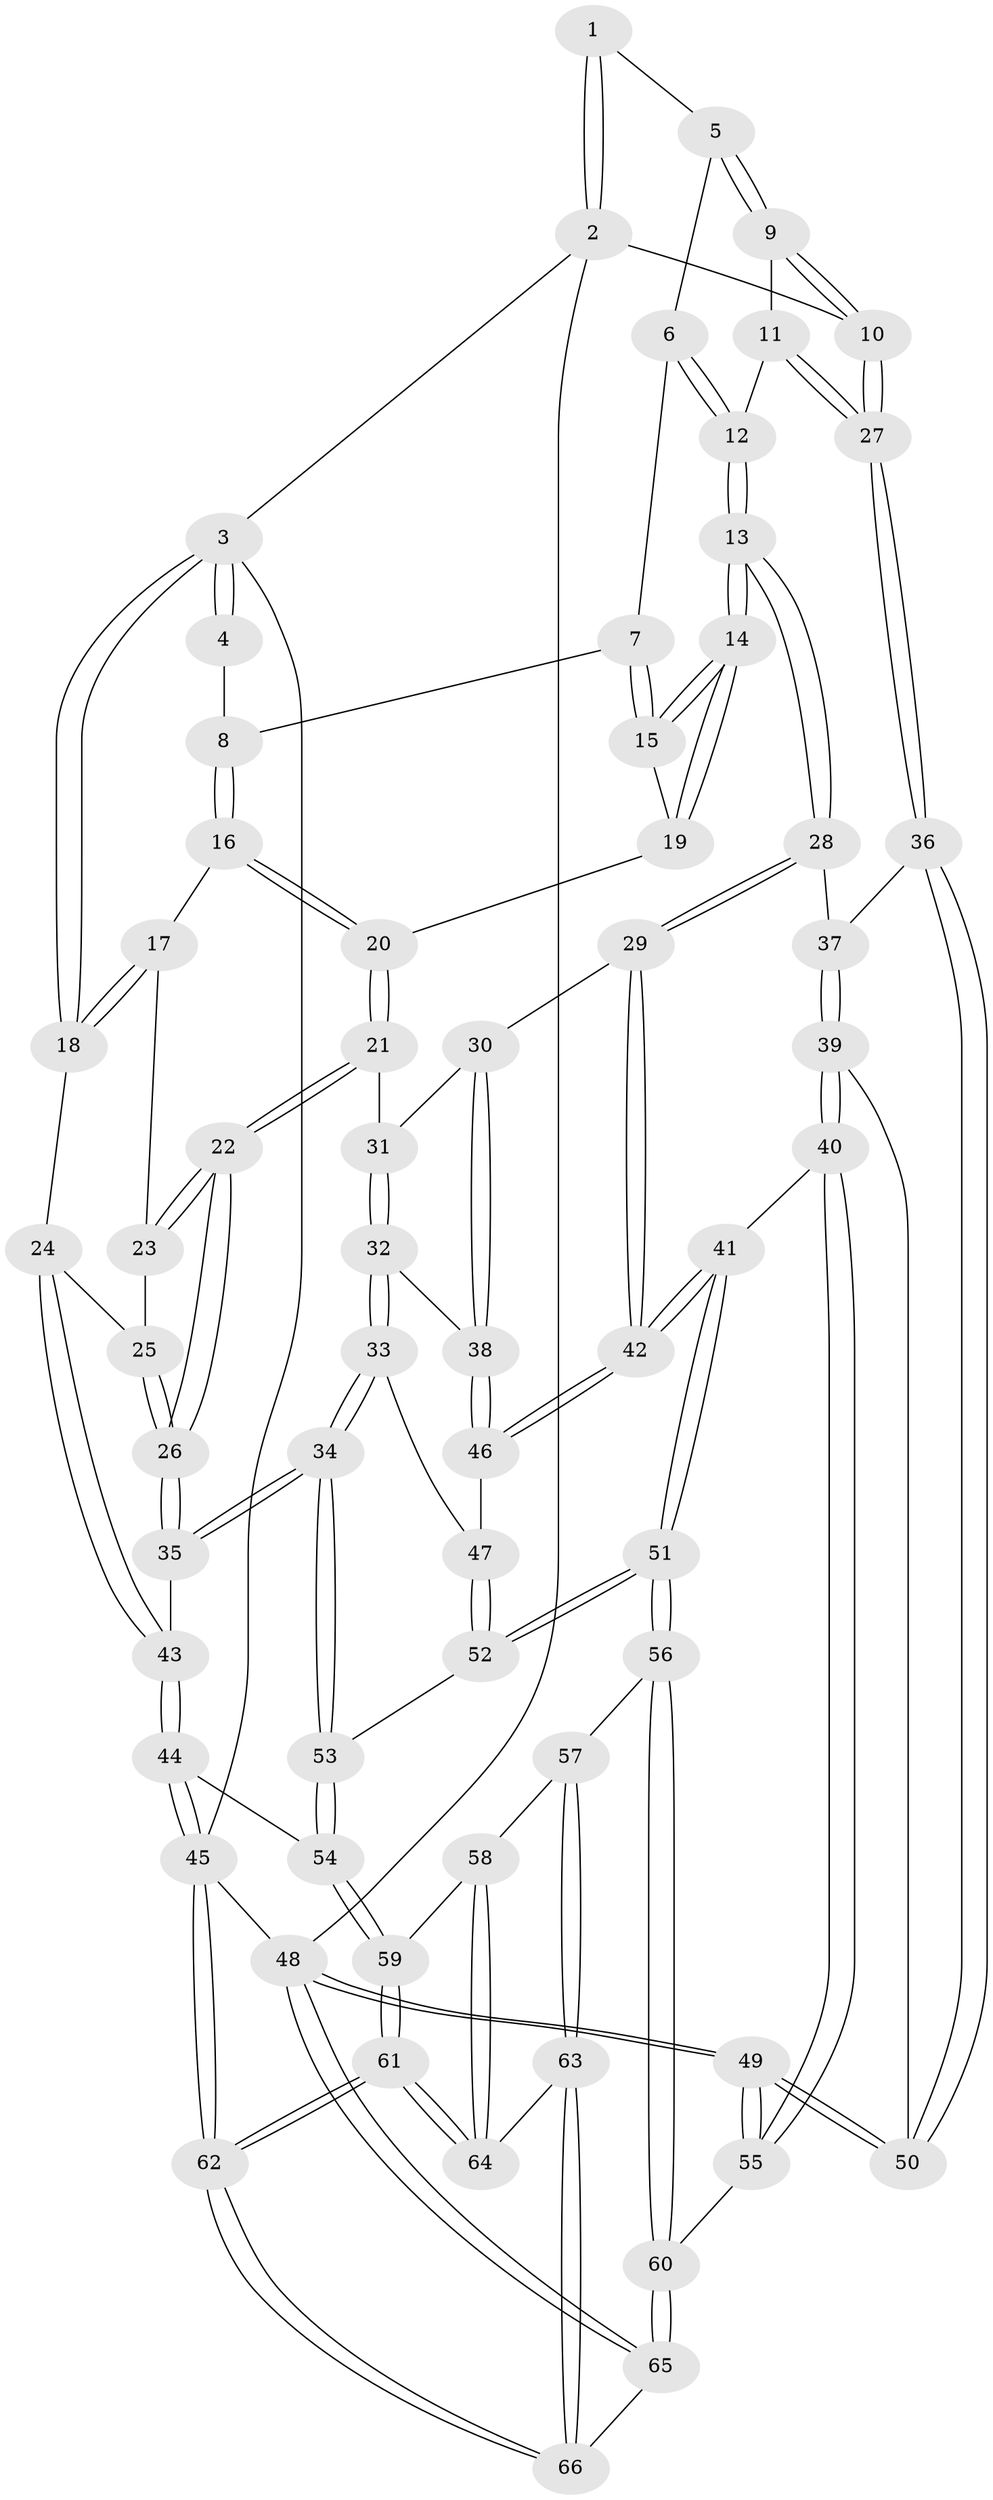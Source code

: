 // Generated by graph-tools (version 1.1) at 2025/27/03/09/25 03:27:12]
// undirected, 66 vertices, 162 edges
graph export_dot {
graph [start="1"]
  node [color=gray90,style=filled];
  1 [pos="+0.5720514026338975+0"];
  2 [pos="+1+0"];
  3 [pos="+0+0"];
  4 [pos="+0.5541565004166525+0"];
  5 [pos="+0.886864496571588+0.07781820558997259"];
  6 [pos="+0.8511410550658746+0.0955703950151629"];
  7 [pos="+0.6644480013997335+0.08989975995970381"];
  8 [pos="+0.5855205136819568+0.035467790326284165"];
  9 [pos="+0.9965284452701098+0.02722565935451214"];
  10 [pos="+1+0"];
  11 [pos="+0.905835736093656+0.29293655059511475"];
  12 [pos="+0.8332651152142998+0.3194966948153443"];
  13 [pos="+0.8179983494699132+0.33234250481909483"];
  14 [pos="+0.7872876183575773+0.31606450369496053"];
  15 [pos="+0.688806892282733+0.15030742482718912"];
  16 [pos="+0.5233811981503157+0.12501266298128502"];
  17 [pos="+0.47566837973609827+0.1562858506324681"];
  18 [pos="+0+0.09008443774945997"];
  19 [pos="+0.6194023852722501+0.33451912934773975"];
  20 [pos="+0.602339258478606+0.33983742311143905"];
  21 [pos="+0.5974986022703362+0.34714228982094136"];
  22 [pos="+0.44331491629792036+0.381008996619255"];
  23 [pos="+0.46065658427852496+0.19173260953552682"];
  24 [pos="+0.008517030534544702+0.17539843136744426"];
  25 [pos="+0.3271288918586761+0.2734422846146781"];
  26 [pos="+0.42409991772491973+0.4012989178610019"];
  27 [pos="+1+0.3256842478988137"];
  28 [pos="+0.8188483500162792+0.34584570704230044"];
  29 [pos="+0.7812984457681702+0.4320136253096375"];
  30 [pos="+0.6961386095210127+0.43841097498579706"];
  31 [pos="+0.6004715369626953+0.35851342039292433"];
  32 [pos="+0.6015055437561858+0.43027916880014394"];
  33 [pos="+0.4624450977894089+0.5054301947680779"];
  34 [pos="+0.42256067227675964+0.500860834546787"];
  35 [pos="+0.4034596658993138+0.44923628308168845"];
  36 [pos="+1+0.328654491062744"];
  37 [pos="+0.895172778161466+0.4113918585112618"];
  38 [pos="+0.6287889933176251+0.483971127075661"];
  39 [pos="+1+0.5842459009126579"];
  40 [pos="+0.8081031983836197+0.6781465375067769"];
  41 [pos="+0.7835193012579473+0.6703351369627142"];
  42 [pos="+0.779488988240364+0.6597410290621756"];
  43 [pos="+0.08305904540061872+0.3951020415393816"];
  44 [pos="+0.05325697979274257+0.6722881974268288"];
  45 [pos="+0+1"];
  46 [pos="+0.6260320597298761+0.5240563726904031"];
  47 [pos="+0.5547333804640873+0.5357435419036167"];
  48 [pos="+1+1"];
  49 [pos="+1+1"];
  50 [pos="+1+0.5758294514009361"];
  51 [pos="+0.6159667066753937+0.7632117891712501"];
  52 [pos="+0.574443573369721+0.7297670940494085"];
  53 [pos="+0.38722992962391706+0.6364872000885418"];
  54 [pos="+0.2749325080821086+0.7101329154812531"];
  55 [pos="+0.8849481854759869+0.8551860662306127"];
  56 [pos="+0.6058127692694475+0.7940537449924204"];
  57 [pos="+0.5636725592135714+0.8252217354515695"];
  58 [pos="+0.4827643407722302+0.8416687112152479"];
  59 [pos="+0.3384148757802324+0.8419100294106794"];
  60 [pos="+0.7371213230197866+1"];
  61 [pos="+0.30285028547577936+1"];
  62 [pos="+0.2358091624239496+1"];
  63 [pos="+0.5237890384181534+0.936309845113318"];
  64 [pos="+0.4197810545052293+1"];
  65 [pos="+0.7253936509511983+1"];
  66 [pos="+0.7095235646063726+1"];
  1 -- 2;
  1 -- 2;
  1 -- 5;
  2 -- 3;
  2 -- 10;
  2 -- 48;
  3 -- 4;
  3 -- 4;
  3 -- 18;
  3 -- 18;
  3 -- 45;
  4 -- 8;
  5 -- 6;
  5 -- 9;
  5 -- 9;
  6 -- 7;
  6 -- 12;
  6 -- 12;
  7 -- 8;
  7 -- 15;
  7 -- 15;
  8 -- 16;
  8 -- 16;
  9 -- 10;
  9 -- 10;
  9 -- 11;
  10 -- 27;
  10 -- 27;
  11 -- 12;
  11 -- 27;
  11 -- 27;
  12 -- 13;
  12 -- 13;
  13 -- 14;
  13 -- 14;
  13 -- 28;
  13 -- 28;
  14 -- 15;
  14 -- 15;
  14 -- 19;
  14 -- 19;
  15 -- 19;
  16 -- 17;
  16 -- 20;
  16 -- 20;
  17 -- 18;
  17 -- 18;
  17 -- 23;
  18 -- 24;
  19 -- 20;
  20 -- 21;
  20 -- 21;
  21 -- 22;
  21 -- 22;
  21 -- 31;
  22 -- 23;
  22 -- 23;
  22 -- 26;
  22 -- 26;
  23 -- 25;
  24 -- 25;
  24 -- 43;
  24 -- 43;
  25 -- 26;
  25 -- 26;
  26 -- 35;
  26 -- 35;
  27 -- 36;
  27 -- 36;
  28 -- 29;
  28 -- 29;
  28 -- 37;
  29 -- 30;
  29 -- 42;
  29 -- 42;
  30 -- 31;
  30 -- 38;
  30 -- 38;
  31 -- 32;
  31 -- 32;
  32 -- 33;
  32 -- 33;
  32 -- 38;
  33 -- 34;
  33 -- 34;
  33 -- 47;
  34 -- 35;
  34 -- 35;
  34 -- 53;
  34 -- 53;
  35 -- 43;
  36 -- 37;
  36 -- 50;
  36 -- 50;
  37 -- 39;
  37 -- 39;
  38 -- 46;
  38 -- 46;
  39 -- 40;
  39 -- 40;
  39 -- 50;
  40 -- 41;
  40 -- 55;
  40 -- 55;
  41 -- 42;
  41 -- 42;
  41 -- 51;
  41 -- 51;
  42 -- 46;
  42 -- 46;
  43 -- 44;
  43 -- 44;
  44 -- 45;
  44 -- 45;
  44 -- 54;
  45 -- 62;
  45 -- 62;
  45 -- 48;
  46 -- 47;
  47 -- 52;
  47 -- 52;
  48 -- 49;
  48 -- 49;
  48 -- 65;
  48 -- 65;
  49 -- 50;
  49 -- 50;
  49 -- 55;
  49 -- 55;
  51 -- 52;
  51 -- 52;
  51 -- 56;
  51 -- 56;
  52 -- 53;
  53 -- 54;
  53 -- 54;
  54 -- 59;
  54 -- 59;
  55 -- 60;
  56 -- 57;
  56 -- 60;
  56 -- 60;
  57 -- 58;
  57 -- 63;
  57 -- 63;
  58 -- 59;
  58 -- 64;
  58 -- 64;
  59 -- 61;
  59 -- 61;
  60 -- 65;
  60 -- 65;
  61 -- 62;
  61 -- 62;
  61 -- 64;
  61 -- 64;
  62 -- 66;
  62 -- 66;
  63 -- 64;
  63 -- 66;
  63 -- 66;
  65 -- 66;
}
